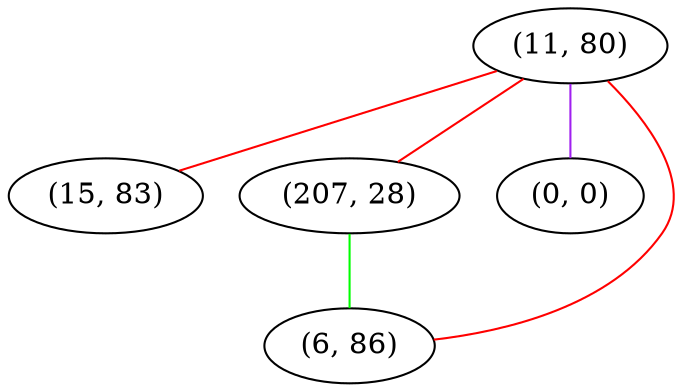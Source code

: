 graph "" {
"(11, 80)";
"(15, 83)";
"(207, 28)";
"(0, 0)";
"(6, 86)";
"(11, 80)" -- "(207, 28)"  [color=red, key=0, weight=1];
"(11, 80)" -- "(15, 83)"  [color=red, key=0, weight=1];
"(11, 80)" -- "(0, 0)"  [color=purple, key=0, weight=4];
"(11, 80)" -- "(6, 86)"  [color=red, key=0, weight=1];
"(207, 28)" -- "(6, 86)"  [color=green, key=0, weight=2];
}
